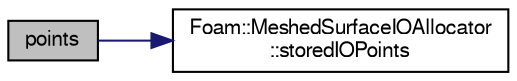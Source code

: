 digraph "points"
{
  bgcolor="transparent";
  edge [fontname="FreeSans",fontsize="10",labelfontname="FreeSans",labelfontsize="10"];
  node [fontname="FreeSans",fontsize="10",shape=record];
  rankdir="LR";
  Node1075 [label="points",height=0.2,width=0.4,color="black", fillcolor="grey75", style="filled", fontcolor="black"];
  Node1075 -> Node1076 [color="midnightblue",fontsize="10",style="solid",fontname="FreeSans"];
  Node1076 [label="Foam::MeshedSurfaceIOAllocator\l::storedIOPoints",height=0.2,width=0.4,color="black",URL="$a29578.html#a69983b29a92c5212a8c4c8fecf195455",tooltip="Non-const access to the points. "];
}
